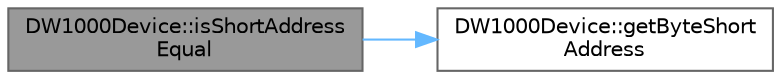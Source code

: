 digraph "DW1000Device::isShortAddressEqual"
{
 // LATEX_PDF_SIZE
  bgcolor="transparent";
  edge [fontname=Helvetica,fontsize=10,labelfontname=Helvetica,labelfontsize=10];
  node [fontname=Helvetica,fontsize=10,shape=box,height=0.2,width=0.4];
  rankdir="LR";
  Node1 [id="Node000001",label="DW1000Device::isShortAddress\lEqual",height=0.2,width=0.4,color="gray40", fillcolor="grey60", style="filled", fontcolor="black",tooltip=" "];
  Node1 -> Node2 [id="edge1_Node000001_Node000002",color="steelblue1",style="solid",tooltip=" "];
  Node2 [id="Node000002",label="DW1000Device::getByteShort\lAddress",height=0.2,width=0.4,color="grey40", fillcolor="white", style="filled",URL="$class_d_w1000_device.html#a9ed096db8d7c183de95ddeba01826eab",tooltip=" "];
}
